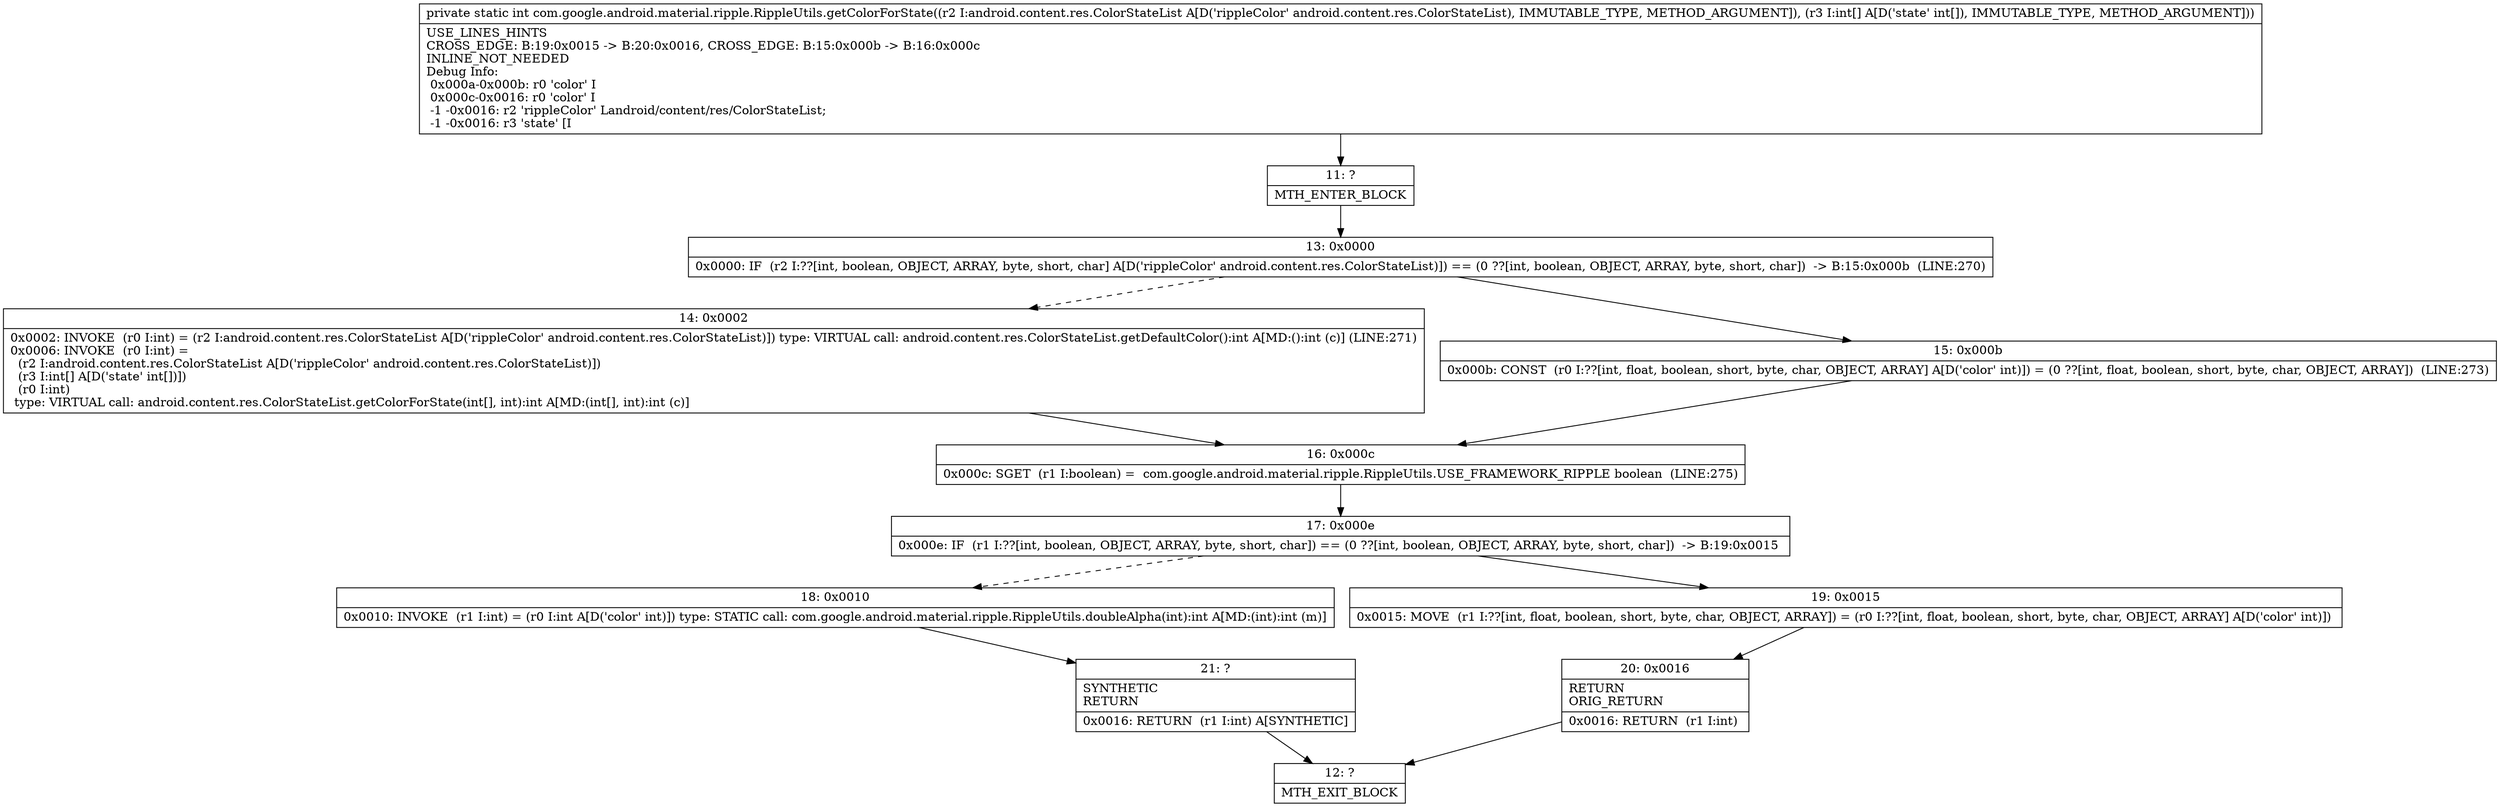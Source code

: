 digraph "CFG forcom.google.android.material.ripple.RippleUtils.getColorForState(Landroid\/content\/res\/ColorStateList;[I)I" {
Node_11 [shape=record,label="{11\:\ ?|MTH_ENTER_BLOCK\l}"];
Node_13 [shape=record,label="{13\:\ 0x0000|0x0000: IF  (r2 I:??[int, boolean, OBJECT, ARRAY, byte, short, char] A[D('rippleColor' android.content.res.ColorStateList)]) == (0 ??[int, boolean, OBJECT, ARRAY, byte, short, char])  \-\> B:15:0x000b  (LINE:270)\l}"];
Node_14 [shape=record,label="{14\:\ 0x0002|0x0002: INVOKE  (r0 I:int) = (r2 I:android.content.res.ColorStateList A[D('rippleColor' android.content.res.ColorStateList)]) type: VIRTUAL call: android.content.res.ColorStateList.getDefaultColor():int A[MD:():int (c)] (LINE:271)\l0x0006: INVOKE  (r0 I:int) = \l  (r2 I:android.content.res.ColorStateList A[D('rippleColor' android.content.res.ColorStateList)])\l  (r3 I:int[] A[D('state' int[])])\l  (r0 I:int)\l type: VIRTUAL call: android.content.res.ColorStateList.getColorForState(int[], int):int A[MD:(int[], int):int (c)]\l}"];
Node_16 [shape=record,label="{16\:\ 0x000c|0x000c: SGET  (r1 I:boolean) =  com.google.android.material.ripple.RippleUtils.USE_FRAMEWORK_RIPPLE boolean  (LINE:275)\l}"];
Node_17 [shape=record,label="{17\:\ 0x000e|0x000e: IF  (r1 I:??[int, boolean, OBJECT, ARRAY, byte, short, char]) == (0 ??[int, boolean, OBJECT, ARRAY, byte, short, char])  \-\> B:19:0x0015 \l}"];
Node_18 [shape=record,label="{18\:\ 0x0010|0x0010: INVOKE  (r1 I:int) = (r0 I:int A[D('color' int)]) type: STATIC call: com.google.android.material.ripple.RippleUtils.doubleAlpha(int):int A[MD:(int):int (m)]\l}"];
Node_21 [shape=record,label="{21\:\ ?|SYNTHETIC\lRETURN\l|0x0016: RETURN  (r1 I:int) A[SYNTHETIC]\l}"];
Node_12 [shape=record,label="{12\:\ ?|MTH_EXIT_BLOCK\l}"];
Node_19 [shape=record,label="{19\:\ 0x0015|0x0015: MOVE  (r1 I:??[int, float, boolean, short, byte, char, OBJECT, ARRAY]) = (r0 I:??[int, float, boolean, short, byte, char, OBJECT, ARRAY] A[D('color' int)]) \l}"];
Node_20 [shape=record,label="{20\:\ 0x0016|RETURN\lORIG_RETURN\l|0x0016: RETURN  (r1 I:int) \l}"];
Node_15 [shape=record,label="{15\:\ 0x000b|0x000b: CONST  (r0 I:??[int, float, boolean, short, byte, char, OBJECT, ARRAY] A[D('color' int)]) = (0 ??[int, float, boolean, short, byte, char, OBJECT, ARRAY])  (LINE:273)\l}"];
MethodNode[shape=record,label="{private static int com.google.android.material.ripple.RippleUtils.getColorForState((r2 I:android.content.res.ColorStateList A[D('rippleColor' android.content.res.ColorStateList), IMMUTABLE_TYPE, METHOD_ARGUMENT]), (r3 I:int[] A[D('state' int[]), IMMUTABLE_TYPE, METHOD_ARGUMENT]))  | USE_LINES_HINTS\lCROSS_EDGE: B:19:0x0015 \-\> B:20:0x0016, CROSS_EDGE: B:15:0x000b \-\> B:16:0x000c\lINLINE_NOT_NEEDED\lDebug Info:\l  0x000a\-0x000b: r0 'color' I\l  0x000c\-0x0016: r0 'color' I\l  \-1 \-0x0016: r2 'rippleColor' Landroid\/content\/res\/ColorStateList;\l  \-1 \-0x0016: r3 'state' [I\l}"];
MethodNode -> Node_11;Node_11 -> Node_13;
Node_13 -> Node_14[style=dashed];
Node_13 -> Node_15;
Node_14 -> Node_16;
Node_16 -> Node_17;
Node_17 -> Node_18[style=dashed];
Node_17 -> Node_19;
Node_18 -> Node_21;
Node_21 -> Node_12;
Node_19 -> Node_20;
Node_20 -> Node_12;
Node_15 -> Node_16;
}

